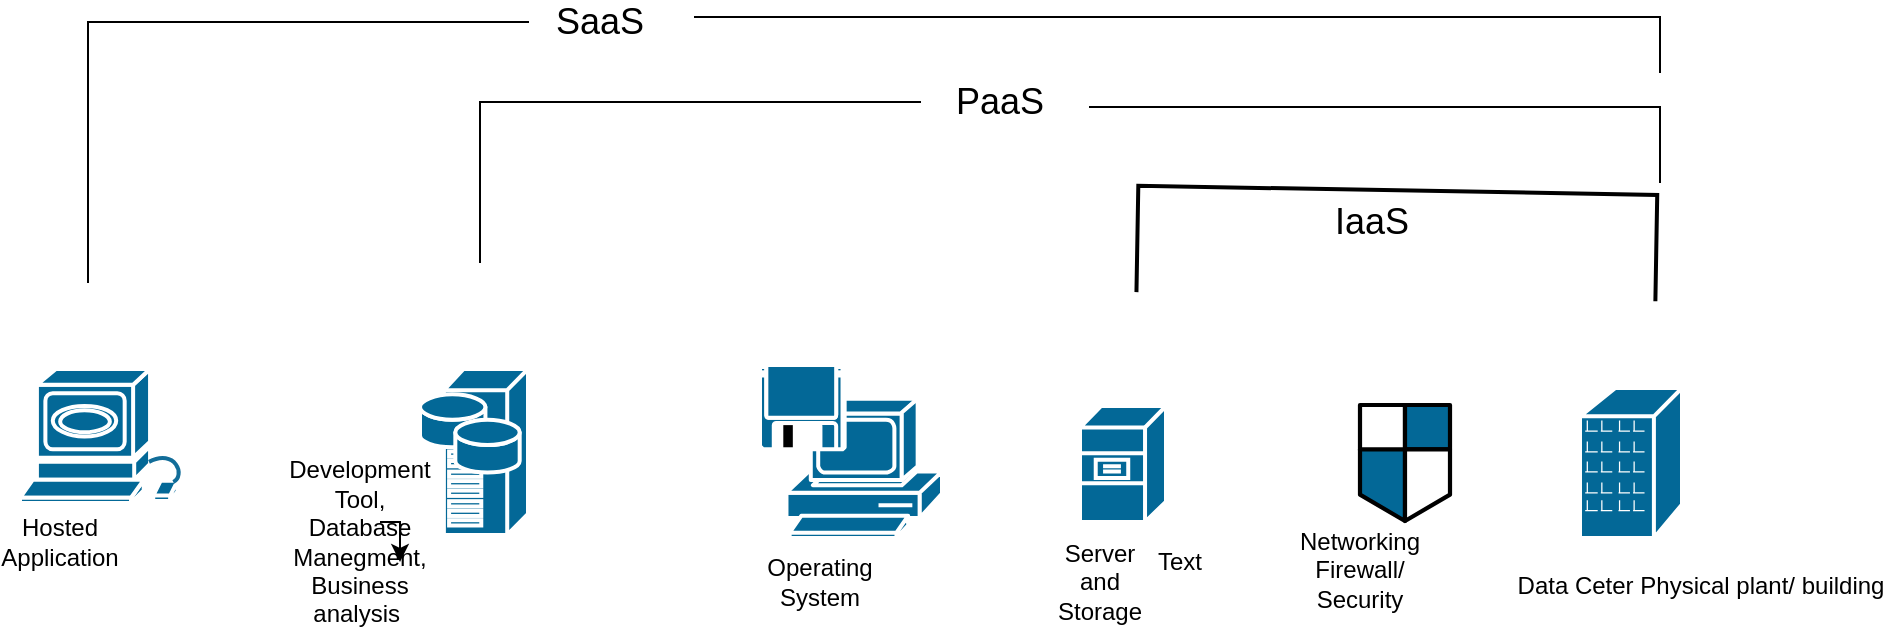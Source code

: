 <mxfile version="14.6.13" type="github">
  <diagram name="Page-1" id="c37626ed-c26b-45fb-9056-f9ebc6bb27b6">
    <mxGraphModel dx="1278" dy="523" grid="1" gridSize="10" guides="1" tooltips="1" connect="1" arrows="1" fold="1" page="1" pageScale="1" pageWidth="1100" pageHeight="850" background="#ffffff" math="0" shadow="0">
      <root>
        <mxCell id="0" />
        <mxCell id="1" parent="0" />
        <mxCell id="BQmI3z8kKcF4Wntq2uTJ-1" value="" style="shape=mxgraph.cisco.security.network_security;html=1;pointerEvents=1;dashed=0;fillColor=#036897;strokeColor=#ffffff;strokeWidth=2;verticalLabelPosition=bottom;verticalAlign=top;align=center;outlineConnect=0;" vertex="1" parent="1">
          <mxGeometry x="740" y="671.5" width="45" height="58" as="geometry" />
        </mxCell>
        <mxCell id="BQmI3z8kKcF4Wntq2uTJ-2" value="" style="shape=mxgraph.cisco.buildings.branch_office;html=1;pointerEvents=1;dashed=0;fillColor=#036897;strokeColor=#ffffff;strokeWidth=2;verticalLabelPosition=bottom;verticalAlign=top;align=center;outlineConnect=0;" vertex="1" parent="1">
          <mxGeometry x="850" y="663" width="51" height="75" as="geometry" />
        </mxCell>
        <mxCell id="BQmI3z8kKcF4Wntq2uTJ-3" value="" style="shape=mxgraph.cisco.servers.file_server;html=1;pointerEvents=1;dashed=0;fillColor=#036897;strokeColor=#ffffff;strokeWidth=2;verticalLabelPosition=bottom;verticalAlign=top;align=center;outlineConnect=0;" vertex="1" parent="1">
          <mxGeometry x="600" y="672" width="43" height="58" as="geometry" />
        </mxCell>
        <mxCell id="BQmI3z8kKcF4Wntq2uTJ-4" value="" style="shape=mxgraph.cisco.servers.storage_server;html=1;pointerEvents=1;dashed=0;fillColor=#036897;strokeColor=#ffffff;strokeWidth=2;verticalLabelPosition=bottom;verticalAlign=top;align=center;outlineConnect=0;" vertex="1" parent="1">
          <mxGeometry x="270" y="653.5" width="54" height="83" as="geometry" />
        </mxCell>
        <mxCell id="BQmI3z8kKcF4Wntq2uTJ-5" value="" style="shape=mxgraph.cisco.misc.pc_software;html=1;pointerEvents=1;dashed=0;fillColor=#036897;strokeColor=#ffffff;strokeWidth=2;verticalLabelPosition=bottom;verticalAlign=top;align=center;outlineConnect=0;" vertex="1" parent="1">
          <mxGeometry x="440" y="652" width="91" height="86" as="geometry" />
        </mxCell>
        <mxCell id="BQmI3z8kKcF4Wntq2uTJ-6" value="" style="shape=mxgraph.cisco.directors.workgroup_director;html=1;pointerEvents=1;dashed=0;fillColor=#036897;strokeColor=#ffffff;strokeWidth=2;verticalLabelPosition=bottom;verticalAlign=top;align=center;outlineConnect=0;" vertex="1" parent="1">
          <mxGeometry x="70" y="653.5" width="83" height="67" as="geometry" />
        </mxCell>
        <mxCell id="BQmI3z8kKcF4Wntq2uTJ-7" value="Hosted Application" style="text;html=1;strokeColor=none;fillColor=none;align=center;verticalAlign=middle;whiteSpace=wrap;rounded=0;" vertex="1" parent="1">
          <mxGeometry x="70" y="729.5" width="40" height="20" as="geometry" />
        </mxCell>
        <mxCell id="BQmI3z8kKcF4Wntq2uTJ-8" value="Development Tool, Database Manegment, Business analysis&amp;nbsp;" style="text;html=1;strokeColor=none;fillColor=none;align=center;verticalAlign=middle;whiteSpace=wrap;rounded=0;" vertex="1" parent="1">
          <mxGeometry x="220" y="730" width="40" height="20" as="geometry" />
        </mxCell>
        <mxCell id="BQmI3z8kKcF4Wntq2uTJ-9" style="edgeStyle=orthogonalEdgeStyle;rounded=0;orthogonalLoop=1;jettySize=auto;html=1;exitX=0.75;exitY=0;exitDx=0;exitDy=0;entryX=1;entryY=1;entryDx=0;entryDy=0;" edge="1" parent="1" source="BQmI3z8kKcF4Wntq2uTJ-8" target="BQmI3z8kKcF4Wntq2uTJ-8">
          <mxGeometry relative="1" as="geometry" />
        </mxCell>
        <mxCell id="BQmI3z8kKcF4Wntq2uTJ-10" value="Operating System" style="text;html=1;strokeColor=none;fillColor=none;align=center;verticalAlign=middle;whiteSpace=wrap;rounded=0;" vertex="1" parent="1">
          <mxGeometry x="450" y="749.5" width="40" height="20" as="geometry" />
        </mxCell>
        <mxCell id="BQmI3z8kKcF4Wntq2uTJ-11" value="Server and Storage" style="text;html=1;strokeColor=none;fillColor=none;align=center;verticalAlign=middle;whiteSpace=wrap;rounded=0;" vertex="1" parent="1">
          <mxGeometry x="590" y="750" width="40" height="20" as="geometry" />
        </mxCell>
        <mxCell id="BQmI3z8kKcF4Wntq2uTJ-12" value="Networking Firewall/ Security" style="text;html=1;strokeColor=none;fillColor=none;align=center;verticalAlign=middle;whiteSpace=wrap;rounded=0;" vertex="1" parent="1">
          <mxGeometry x="720" y="750" width="40" height="8" as="geometry" />
        </mxCell>
        <mxCell id="BQmI3z8kKcF4Wntq2uTJ-13" value="Text" style="text;html=1;strokeColor=none;fillColor=none;align=center;verticalAlign=middle;whiteSpace=wrap;rounded=0;" vertex="1" parent="1">
          <mxGeometry x="630" y="740" width="40" height="20" as="geometry" />
        </mxCell>
        <mxCell id="BQmI3z8kKcF4Wntq2uTJ-14" value="&lt;br&gt;Data Ceter Physical plant/ building" style="text;html=1;align=center;verticalAlign=middle;resizable=0;points=[];autosize=1;strokeColor=none;" vertex="1" parent="1">
          <mxGeometry x="810" y="739" width="200" height="30" as="geometry" />
        </mxCell>
        <mxCell id="BQmI3z8kKcF4Wntq2uTJ-16" value="" style="strokeWidth=2;html=1;shape=mxgraph.flowchart.annotation_1;align=left;pointerEvents=1;rotation=91;" vertex="1" parent="1">
          <mxGeometry x="731.84" y="461" width="53.16" height="259.5" as="geometry" />
        </mxCell>
        <mxCell id="BQmI3z8kKcF4Wntq2uTJ-18" value="" style="shape=partialRectangle;whiteSpace=wrap;html=1;bottom=0;right=0;fillColor=none;rotation=90;" vertex="1" parent="1">
          <mxGeometry x="728.75" y="398.75" width="37.5" height="285" as="geometry" />
        </mxCell>
        <mxCell id="BQmI3z8kKcF4Wntq2uTJ-17" value="" style="shape=partialRectangle;whiteSpace=wrap;html=1;bottom=0;right=0;fillColor=none;" vertex="1" parent="1">
          <mxGeometry x="300" y="520" width="220" height="80" as="geometry" />
        </mxCell>
        <mxCell id="BQmI3z8kKcF4Wntq2uTJ-21" value="" style="shape=partialRectangle;whiteSpace=wrap;html=1;bottom=0;right=0;fillColor=none;" vertex="1" parent="1">
          <mxGeometry x="104" y="480" width="220" height="130" as="geometry" />
        </mxCell>
        <mxCell id="BQmI3z8kKcF4Wntq2uTJ-22" value="" style="shape=partialRectangle;whiteSpace=wrap;html=1;bottom=0;right=0;fillColor=none;rotation=90;" vertex="1" parent="1">
          <mxGeometry x="635" y="250" width="27.5" height="482.5" as="geometry" />
        </mxCell>
        <mxCell id="BQmI3z8kKcF4Wntq2uTJ-23" value="&lt;font style=&quot;font-size: 18px&quot;&gt;IaaS&lt;/font&gt;" style="text;html=1;strokeColor=none;fillColor=none;align=center;verticalAlign=middle;whiteSpace=wrap;rounded=0;" vertex="1" parent="1">
          <mxGeometry x="726.25" y="570" width="40" height="20" as="geometry" />
        </mxCell>
        <mxCell id="BQmI3z8kKcF4Wntq2uTJ-25" value="&lt;font style=&quot;font-size: 18px&quot;&gt;PaaS&lt;/font&gt;" style="text;html=1;strokeColor=none;fillColor=none;align=center;verticalAlign=middle;whiteSpace=wrap;rounded=0;" vertex="1" parent="1">
          <mxGeometry x="540" y="510" width="40" height="20" as="geometry" />
        </mxCell>
        <mxCell id="BQmI3z8kKcF4Wntq2uTJ-26" value="&lt;font style=&quot;font-size: 18px&quot;&gt;SaaS&lt;/font&gt;" style="text;html=1;strokeColor=none;fillColor=none;align=center;verticalAlign=middle;whiteSpace=wrap;rounded=0;" vertex="1" parent="1">
          <mxGeometry x="340" y="470" width="40" height="20" as="geometry" />
        </mxCell>
      </root>
    </mxGraphModel>
  </diagram>
</mxfile>
